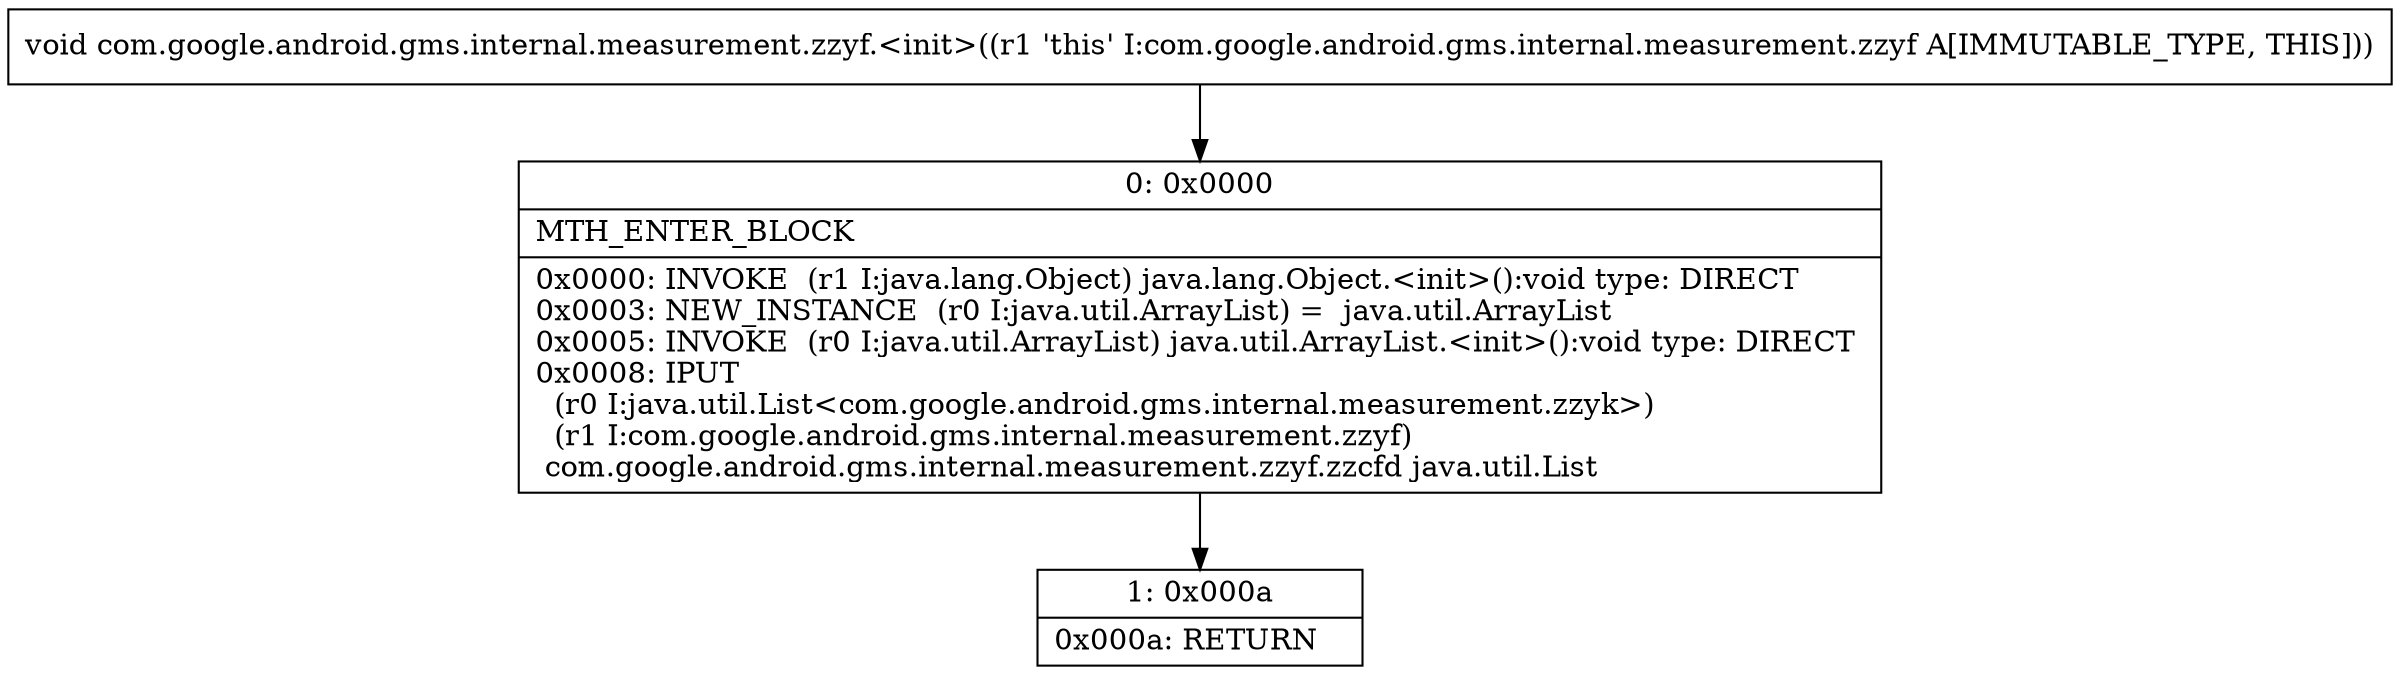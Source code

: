 digraph "CFG forcom.google.android.gms.internal.measurement.zzyf.\<init\>()V" {
Node_0 [shape=record,label="{0\:\ 0x0000|MTH_ENTER_BLOCK\l|0x0000: INVOKE  (r1 I:java.lang.Object) java.lang.Object.\<init\>():void type: DIRECT \l0x0003: NEW_INSTANCE  (r0 I:java.util.ArrayList) =  java.util.ArrayList \l0x0005: INVOKE  (r0 I:java.util.ArrayList) java.util.ArrayList.\<init\>():void type: DIRECT \l0x0008: IPUT  \l  (r0 I:java.util.List\<com.google.android.gms.internal.measurement.zzyk\>)\l  (r1 I:com.google.android.gms.internal.measurement.zzyf)\l com.google.android.gms.internal.measurement.zzyf.zzcfd java.util.List \l}"];
Node_1 [shape=record,label="{1\:\ 0x000a|0x000a: RETURN   \l}"];
MethodNode[shape=record,label="{void com.google.android.gms.internal.measurement.zzyf.\<init\>((r1 'this' I:com.google.android.gms.internal.measurement.zzyf A[IMMUTABLE_TYPE, THIS])) }"];
MethodNode -> Node_0;
Node_0 -> Node_1;
}

